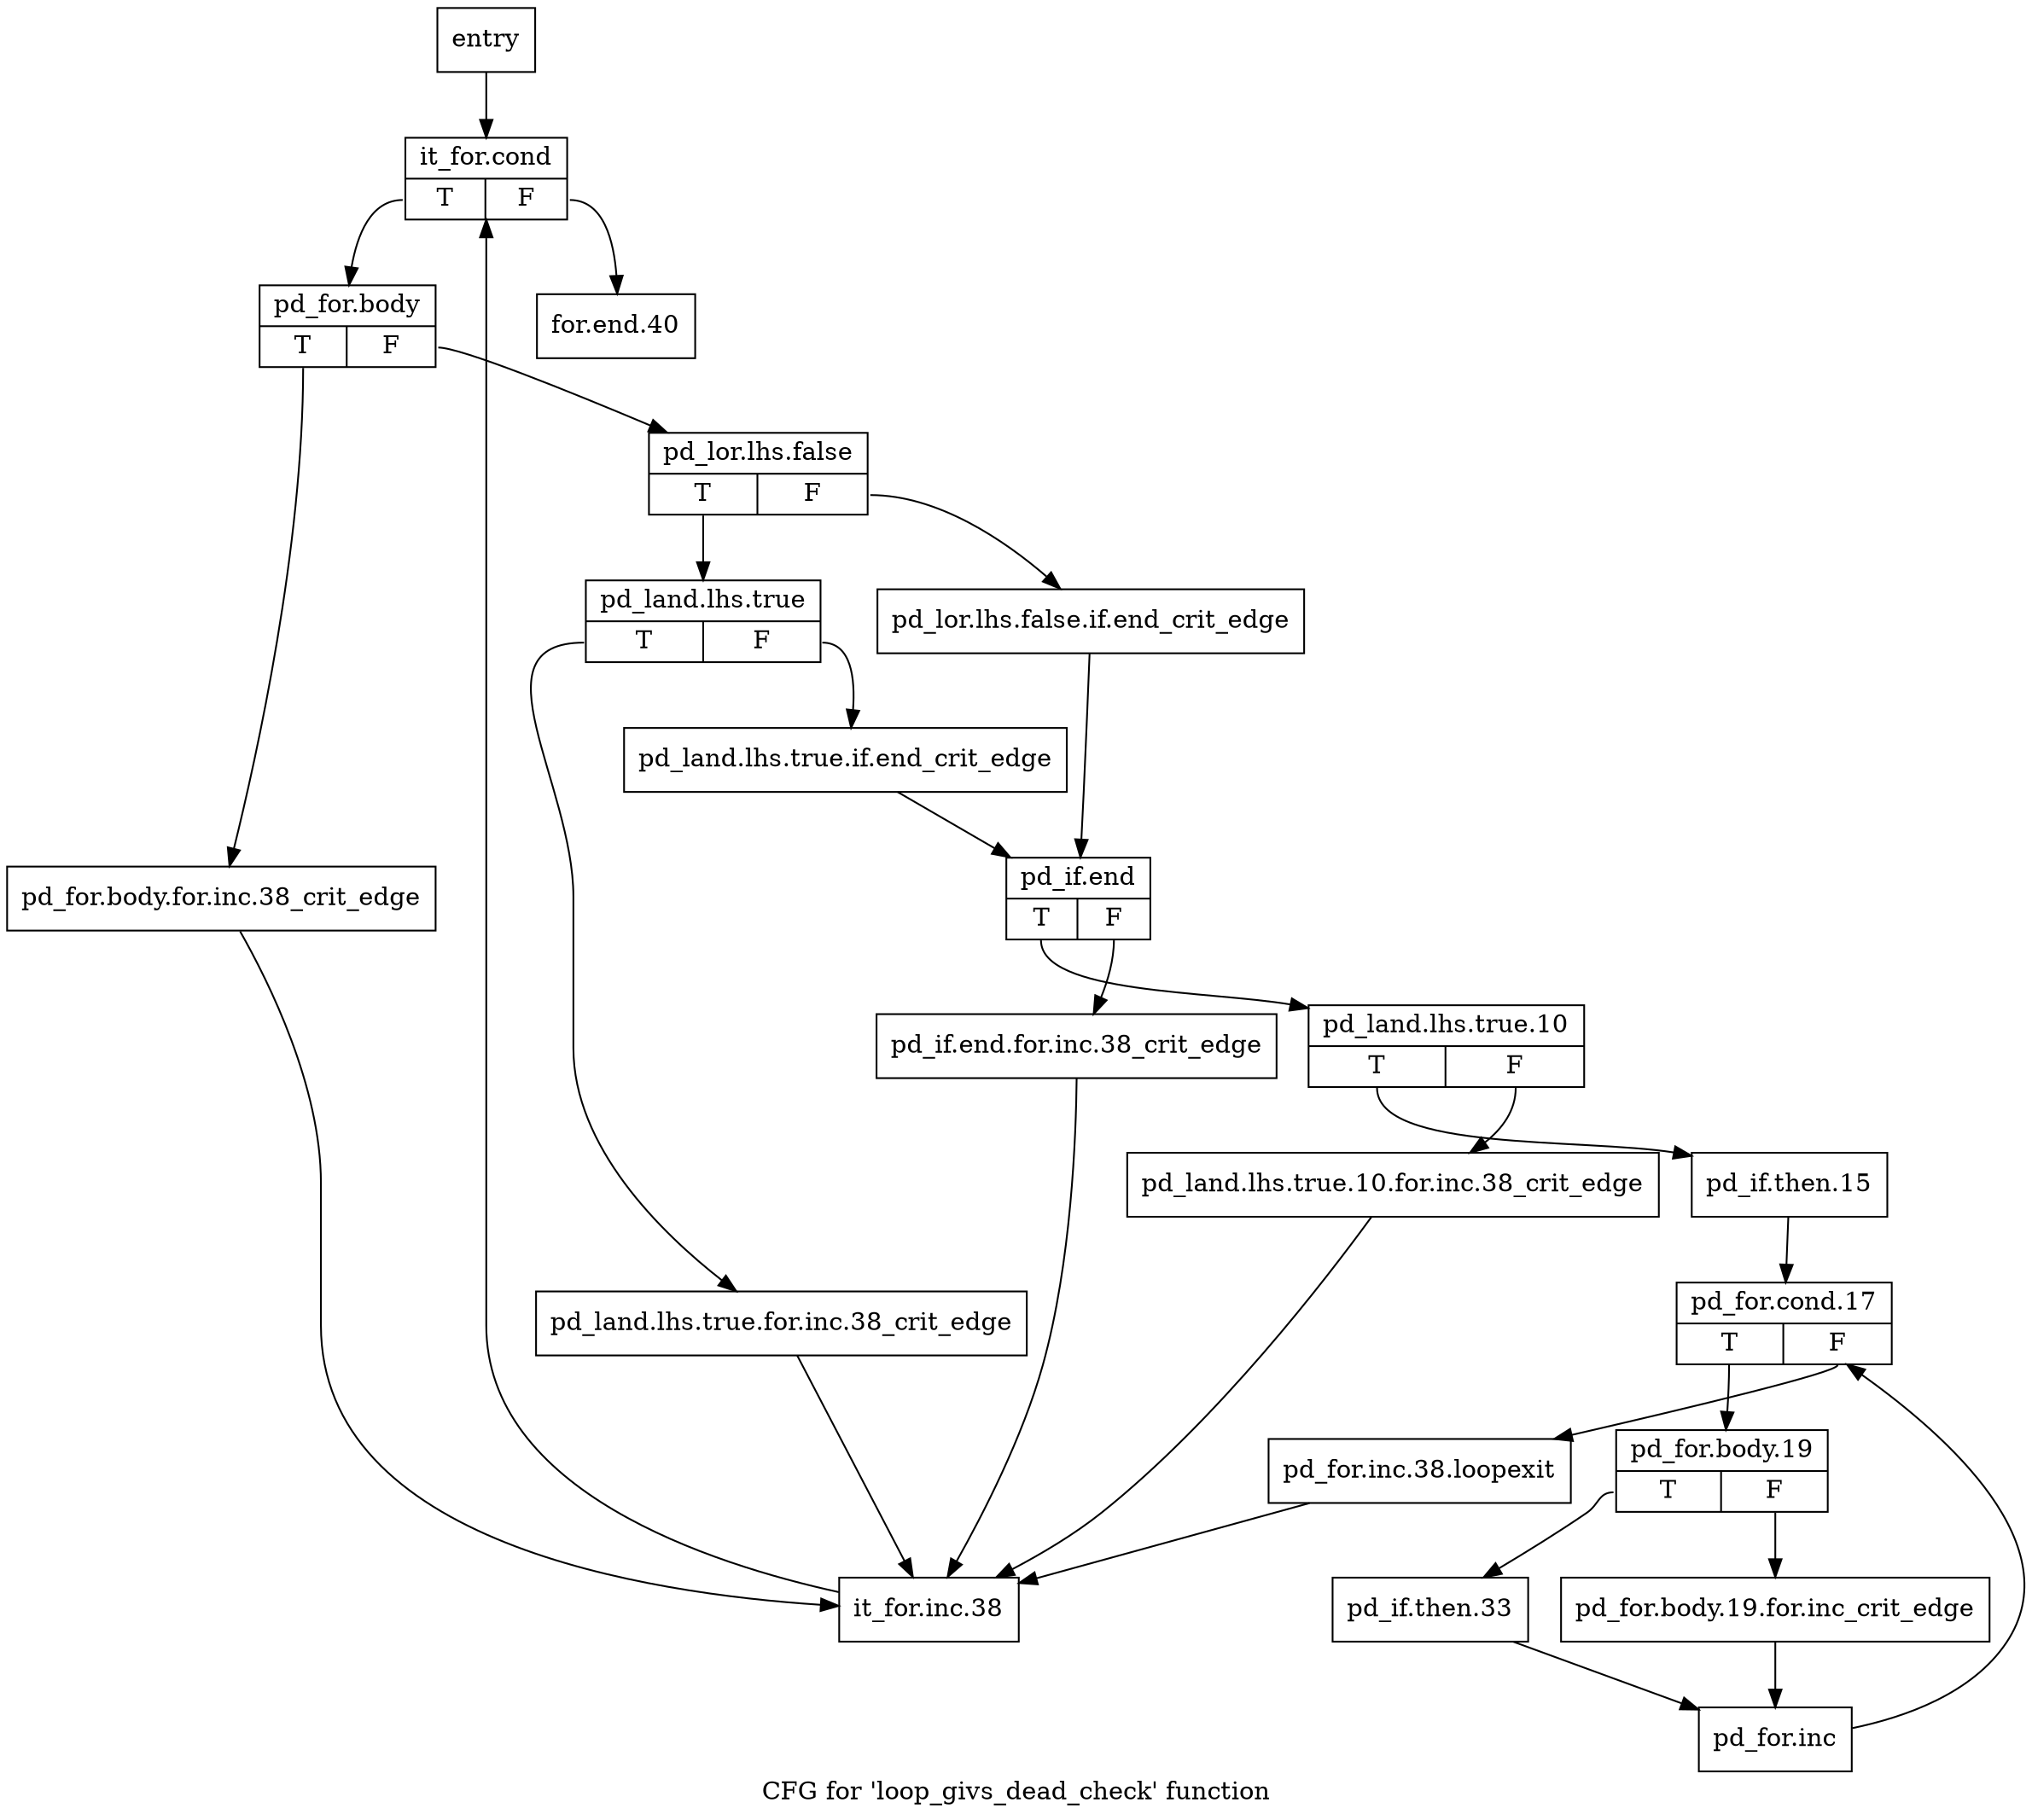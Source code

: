 digraph "CFG for 'loop_givs_dead_check' function" {
	label="CFG for 'loop_givs_dead_check' function";

	Node0x80d3cf0 [shape=record,label="{entry}"];
	Node0x80d3cf0 -> Node0x80d9280;
	Node0x80d9280 [shape=record,label="{it_for.cond|{<s0>T|<s1>F}}"];
	Node0x80d9280:s0 -> Node0x80d92d0;
	Node0x80d9280:s1 -> Node0x80d98c0;
	Node0x80d92d0 [shape=record,label="{pd_for.body|{<s0>T|<s1>F}}"];
	Node0x80d92d0:s0 -> Node0x80d9320;
	Node0x80d92d0:s1 -> Node0x80d9370;
	Node0x80d9320 [shape=record,label="{pd_for.body.for.inc.38_crit_edge}"];
	Node0x80d9320 -> Node0x80d9870;
	Node0x80d9370 [shape=record,label="{pd_lor.lhs.false|{<s0>T|<s1>F}}"];
	Node0x80d9370:s0 -> Node0x80d9410;
	Node0x80d9370:s1 -> Node0x80d93c0;
	Node0x80d93c0 [shape=record,label="{pd_lor.lhs.false.if.end_crit_edge}"];
	Node0x80d93c0 -> Node0x80d9500;
	Node0x80d9410 [shape=record,label="{pd_land.lhs.true|{<s0>T|<s1>F}}"];
	Node0x80d9410:s0 -> Node0x80d94b0;
	Node0x80d9410:s1 -> Node0x80d9460;
	Node0x80d9460 [shape=record,label="{pd_land.lhs.true.if.end_crit_edge}"];
	Node0x80d9460 -> Node0x80d9500;
	Node0x80d94b0 [shape=record,label="{pd_land.lhs.true.for.inc.38_crit_edge}"];
	Node0x80d94b0 -> Node0x80d9870;
	Node0x80d9500 [shape=record,label="{pd_if.end|{<s0>T|<s1>F}}"];
	Node0x80d9500:s0 -> Node0x80d95a0;
	Node0x80d9500:s1 -> Node0x80d9550;
	Node0x80d9550 [shape=record,label="{pd_if.end.for.inc.38_crit_edge}"];
	Node0x80d9550 -> Node0x80d9870;
	Node0x80d95a0 [shape=record,label="{pd_land.lhs.true.10|{<s0>T|<s1>F}}"];
	Node0x80d95a0:s0 -> Node0x80d9640;
	Node0x80d95a0:s1 -> Node0x80d95f0;
	Node0x80d95f0 [shape=record,label="{pd_land.lhs.true.10.for.inc.38_crit_edge}"];
	Node0x80d95f0 -> Node0x80d9870;
	Node0x80d9640 [shape=record,label="{pd_if.then.15}"];
	Node0x80d9640 -> Node0x80d9690;
	Node0x80d9690 [shape=record,label="{pd_for.cond.17|{<s0>T|<s1>F}}"];
	Node0x80d9690:s0 -> Node0x80d96e0;
	Node0x80d9690:s1 -> Node0x80d9820;
	Node0x80d96e0 [shape=record,label="{pd_for.body.19|{<s0>T|<s1>F}}"];
	Node0x80d96e0:s0 -> Node0x80d9780;
	Node0x80d96e0:s1 -> Node0x80d9730;
	Node0x80d9730 [shape=record,label="{pd_for.body.19.for.inc_crit_edge}"];
	Node0x80d9730 -> Node0x80d97d0;
	Node0x80d9780 [shape=record,label="{pd_if.then.33}"];
	Node0x80d9780 -> Node0x80d97d0;
	Node0x80d97d0 [shape=record,label="{pd_for.inc}"];
	Node0x80d97d0 -> Node0x80d9690;
	Node0x80d9820 [shape=record,label="{pd_for.inc.38.loopexit}"];
	Node0x80d9820 -> Node0x80d9870;
	Node0x80d9870 [shape=record,label="{it_for.inc.38}"];
	Node0x80d9870 -> Node0x80d9280;
	Node0x80d98c0 [shape=record,label="{for.end.40}"];
}
